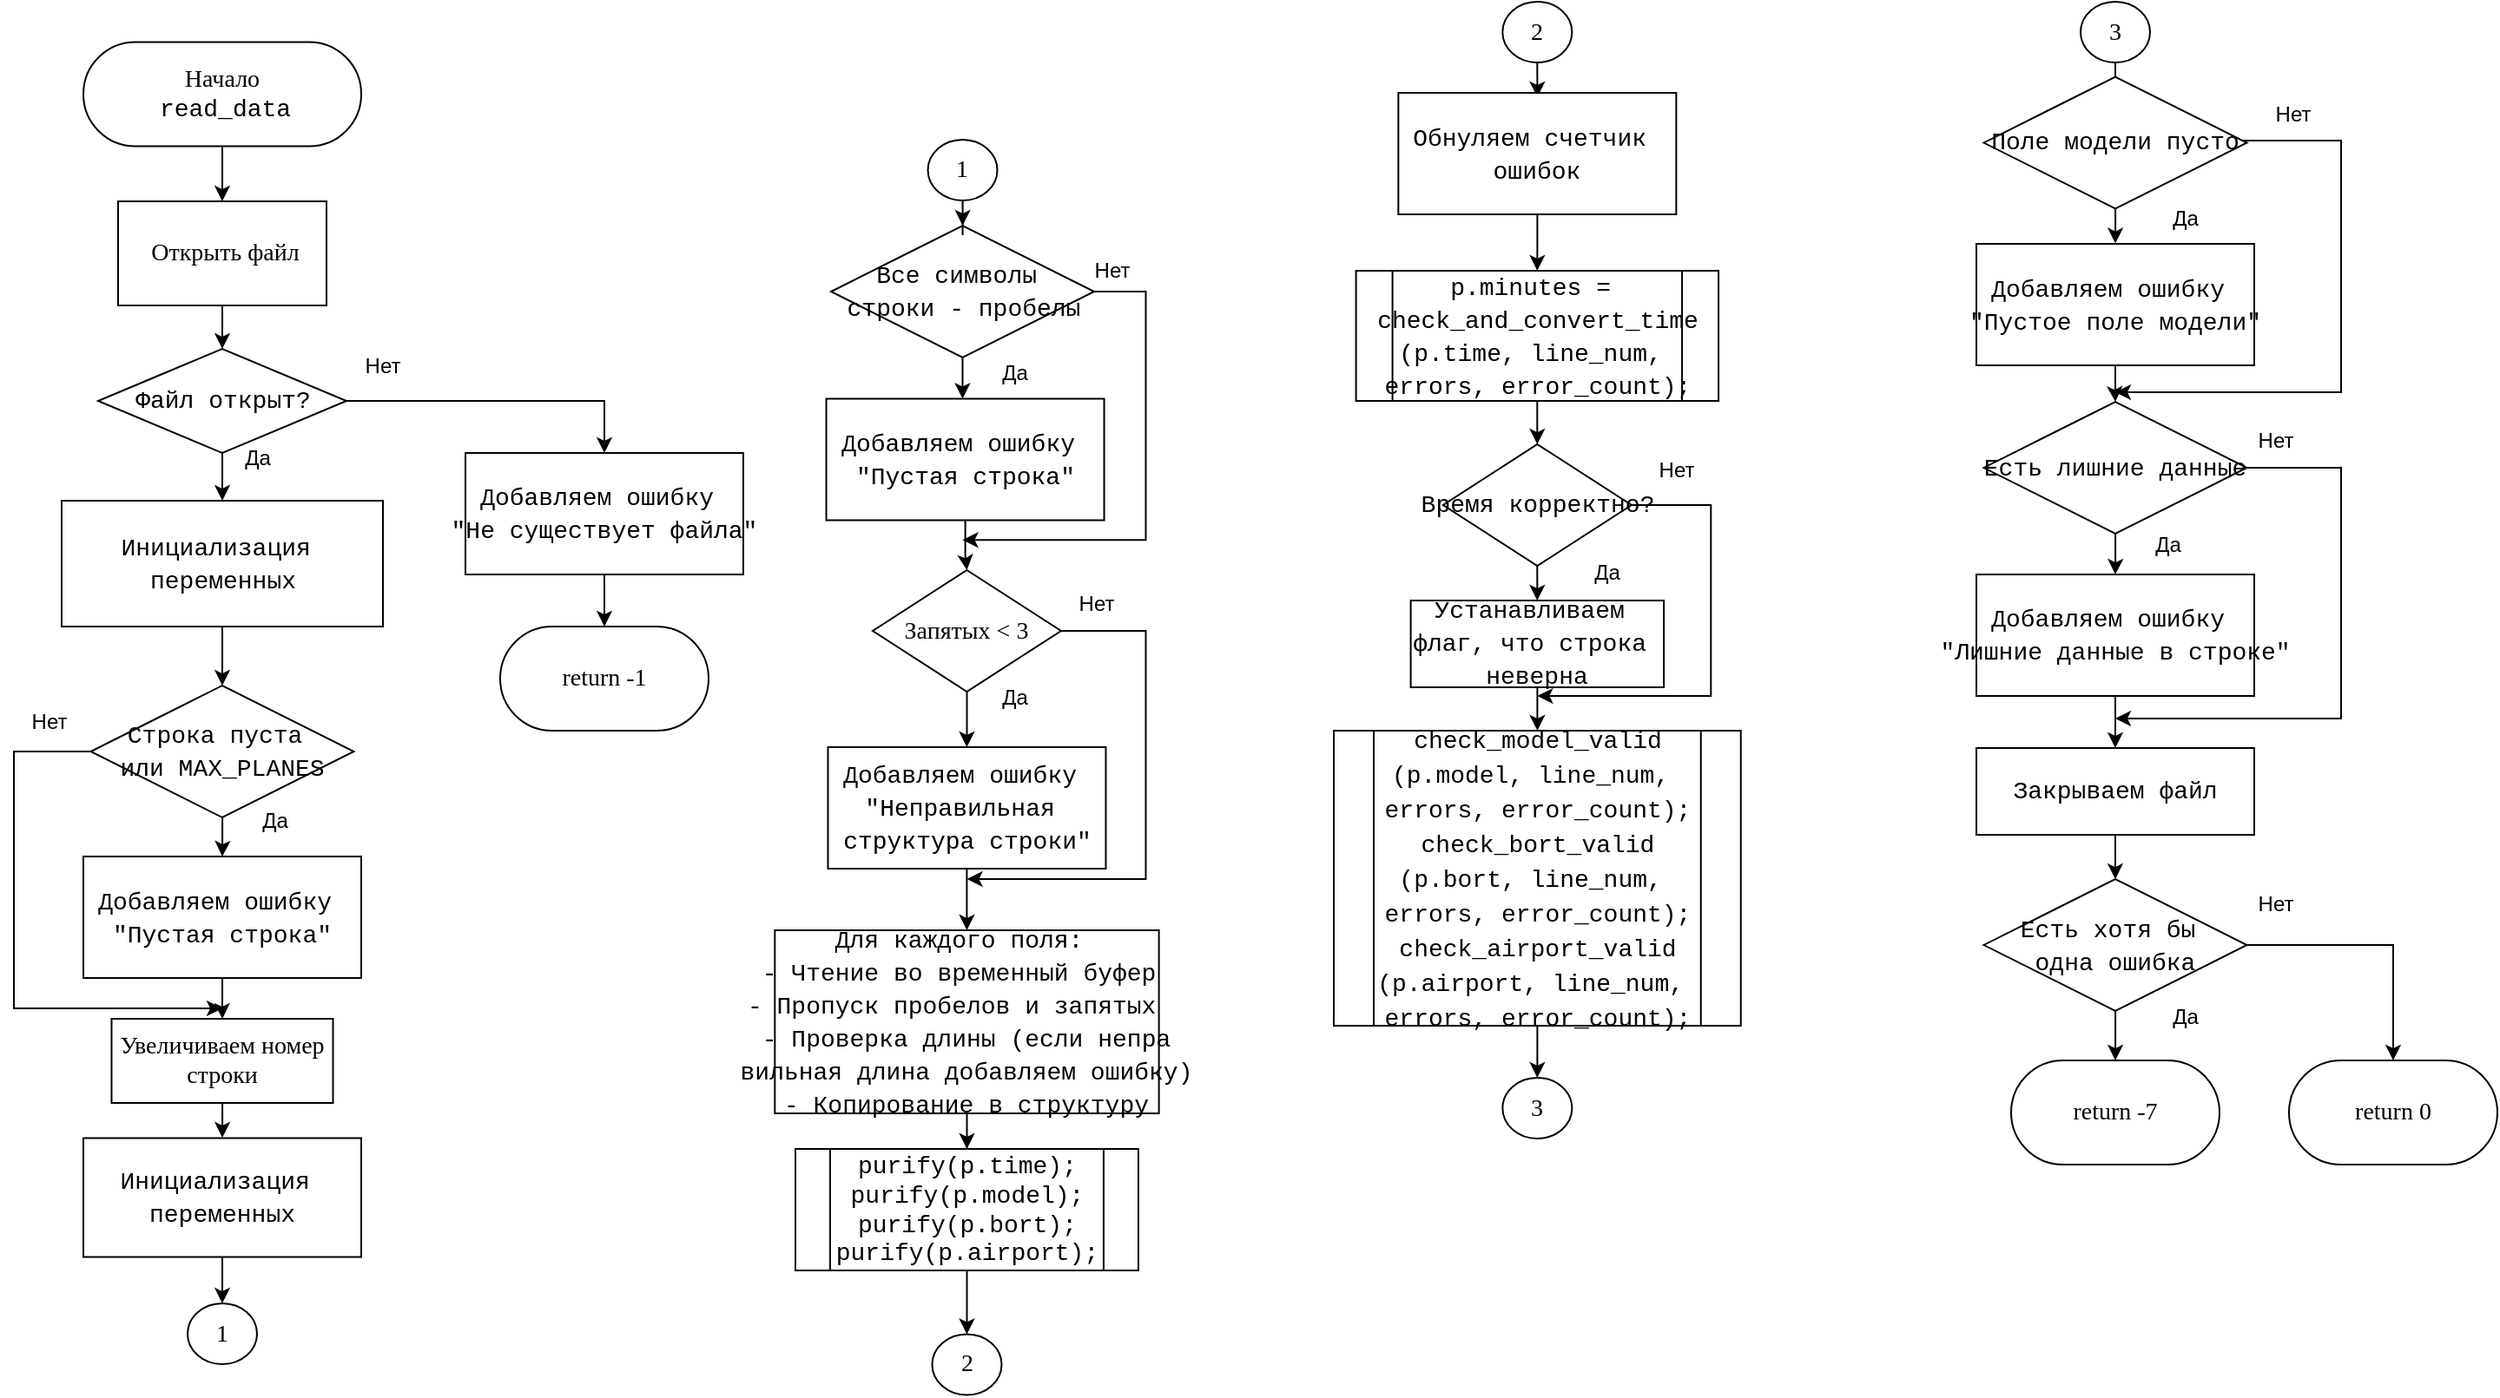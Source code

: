 <mxfile version="27.1.3">
  <diagram name="Страница — 1" id="49l8CZxV3Xv4czewr5SG">
    <mxGraphModel dx="-2175" dy="1145" grid="1" gridSize="10" guides="1" tooltips="1" connect="1" arrows="1" fold="1" page="1" pageScale="1" pageWidth="827" pageHeight="1169" math="0" shadow="0">
      <root>
        <mxCell id="0" />
        <mxCell id="1" parent="0" />
        <mxCell id="uVcpbzpFfZDAmYkq3XsX-3" value="" style="edgeStyle=orthogonalEdgeStyle;rounded=0;orthogonalLoop=1;jettySize=auto;html=1;" parent="1" source="uVcpbzpFfZDAmYkq3XsX-1" target="uVcpbzpFfZDAmYkq3XsX-2" edge="1">
          <mxGeometry relative="1" as="geometry" />
        </mxCell>
        <mxCell id="uVcpbzpFfZDAmYkq3XsX-1" value="&lt;font style=&quot;background-color: light-dark(#ffffff, var(--ge-dark-color, #121212));&quot;&gt;Начало&lt;/font&gt;&lt;div&gt;&lt;span&gt;&lt;font&gt;&amp;nbsp;&lt;span&gt;&lt;span style=&quot;font-family: Consolas, &amp;quot;Courier New&amp;quot;, monospace; white-space: pre;&quot;&gt;read_data&lt;/span&gt;&lt;br&gt;&lt;/span&gt;&lt;/font&gt;&lt;/span&gt;&lt;/div&gt;" style="rounded=1;whiteSpace=wrap;html=1;arcSize=50;fontFamily=Consolas;fontSize=14;" parent="1" vertex="1">
          <mxGeometry x="3430" y="103.25" width="160" height="60" as="geometry" />
        </mxCell>
        <mxCell id="uVcpbzpFfZDAmYkq3XsX-5" style="edgeStyle=orthogonalEdgeStyle;rounded=0;orthogonalLoop=1;jettySize=auto;html=1;" parent="1" source="uVcpbzpFfZDAmYkq3XsX-2" target="uVcpbzpFfZDAmYkq3XsX-4" edge="1">
          <mxGeometry relative="1" as="geometry" />
        </mxCell>
        <mxCell id="uVcpbzpFfZDAmYkq3XsX-2" value="&amp;nbsp;Открыть файл" style="whiteSpace=wrap;html=1;fontSize=14;fontFamily=Consolas;rounded=1;arcSize=0;" parent="1" vertex="1">
          <mxGeometry x="3450" y="195" width="120" height="60" as="geometry" />
        </mxCell>
        <mxCell id="uVcpbzpFfZDAmYkq3XsX-7" value="" style="edgeStyle=orthogonalEdgeStyle;rounded=0;orthogonalLoop=1;jettySize=auto;html=1;" parent="1" source="uVcpbzpFfZDAmYkq3XsX-4" target="uVcpbzpFfZDAmYkq3XsX-6" edge="1">
          <mxGeometry relative="1" as="geometry" />
        </mxCell>
        <mxCell id="uVcpbzpFfZDAmYkq3XsX-32" style="edgeStyle=orthogonalEdgeStyle;rounded=0;orthogonalLoop=1;jettySize=auto;html=1;entryX=0.5;entryY=0;entryDx=0;entryDy=0;" parent="1" source="uVcpbzpFfZDAmYkq3XsX-4" target="uVcpbzpFfZDAmYkq3XsX-152" edge="1">
          <mxGeometry relative="1" as="geometry">
            <mxPoint x="3640" y="310" as="targetPoint" />
          </mxGeometry>
        </mxCell>
        <mxCell id="uVcpbzpFfZDAmYkq3XsX-4" value="&lt;div style=&quot;font-family: Consolas, &amp;quot;Courier New&amp;quot;, monospace; line-height: 19px; white-space: pre;&quot;&gt;&lt;div style=&quot;line-height: 19px;&quot;&gt;&lt;div style=&quot;line-height: 19px;&quot;&gt;&lt;font style=&quot;color: rgb(0, 0, 0);&quot;&gt;Файл открыт?&lt;/font&gt;&lt;/div&gt;&lt;/div&gt;&lt;/div&gt;" style="rhombus;whiteSpace=wrap;html=1;rounded=1;strokeColor=default;align=center;verticalAlign=middle;arcSize=0;fontFamily=Consolas;fontSize=14;fontColor=default;fillColor=default;" parent="1" vertex="1">
          <mxGeometry x="3438.5" y="280" width="143" height="60" as="geometry" />
        </mxCell>
        <mxCell id="uVcpbzpFfZDAmYkq3XsX-16" style="edgeStyle=orthogonalEdgeStyle;rounded=0;orthogonalLoop=1;jettySize=auto;html=1;entryX=0.5;entryY=0;entryDx=0;entryDy=0;" parent="1" source="uVcpbzpFfZDAmYkq3XsX-6" target="uVcpbzpFfZDAmYkq3XsX-10" edge="1">
          <mxGeometry relative="1" as="geometry" />
        </mxCell>
        <mxCell id="uVcpbzpFfZDAmYkq3XsX-6" value="&lt;div style=&quot;font-family: Consolas, &amp;quot;Courier New&amp;quot;, monospace; line-height: 19px; white-space: pre;&quot;&gt;&lt;div style=&quot;&quot;&gt;Инициализация &lt;/div&gt;&lt;div style=&quot;&quot;&gt;переменных&lt;/div&gt;&lt;/div&gt;" style="whiteSpace=wrap;html=1;fontSize=14;fontFamily=Consolas;rounded=1;arcSize=0;" parent="1" vertex="1">
          <mxGeometry x="3417.5" y="367.5" width="185" height="72.5" as="geometry" />
        </mxCell>
        <mxCell id="uVcpbzpFfZDAmYkq3XsX-8" value="Да" style="text;html=1;align=center;verticalAlign=middle;resizable=0;points=[];autosize=1;strokeColor=none;fillColor=none;" parent="1" vertex="1">
          <mxGeometry x="3510" y="328" width="40" height="30" as="geometry" />
        </mxCell>
        <mxCell id="uVcpbzpFfZDAmYkq3XsX-9" value="Нет" style="text;html=1;align=center;verticalAlign=middle;resizable=0;points=[];autosize=1;strokeColor=none;fillColor=none;" parent="1" vertex="1">
          <mxGeometry x="3581.5" y="275" width="40" height="30" as="geometry" />
        </mxCell>
        <mxCell id="uVcpbzpFfZDAmYkq3XsX-169" style="edgeStyle=orthogonalEdgeStyle;rounded=0;orthogonalLoop=1;jettySize=auto;html=1;" parent="1" source="uVcpbzpFfZDAmYkq3XsX-10" target="uVcpbzpFfZDAmYkq3XsX-171" edge="1">
          <mxGeometry relative="1" as="geometry">
            <mxPoint x="3360" y="570" as="targetPoint" />
          </mxGeometry>
        </mxCell>
        <mxCell id="uVcpbzpFfZDAmYkq3XsX-176" style="edgeStyle=orthogonalEdgeStyle;rounded=0;orthogonalLoop=1;jettySize=auto;html=1;" parent="1" source="uVcpbzpFfZDAmYkq3XsX-10" edge="1">
          <mxGeometry relative="1" as="geometry">
            <mxPoint x="3510" y="660" as="targetPoint" />
            <Array as="points">
              <mxPoint x="3390" y="512" />
              <mxPoint x="3390" y="660" />
              <mxPoint x="3510" y="660" />
            </Array>
          </mxGeometry>
        </mxCell>
        <mxCell id="uVcpbzpFfZDAmYkq3XsX-10" value="&lt;div style=&quot;font-family: Consolas, &amp;quot;Courier New&amp;quot;, monospace; line-height: 19px; white-space: pre;&quot;&gt;&lt;div style=&quot;line-height: 19px;&quot;&gt;&lt;div style=&quot;line-height: 19px;&quot;&gt;Строка пуста &lt;/div&gt;&lt;div style=&quot;line-height: 19px;&quot;&gt;или MAX_PLANES&lt;/div&gt;&lt;/div&gt;&lt;/div&gt;" style="rhombus;whiteSpace=wrap;html=1;rounded=1;strokeColor=default;align=center;verticalAlign=middle;arcSize=0;fontFamily=Consolas;fontSize=14;fontColor=default;fillColor=default;" parent="1" vertex="1">
          <mxGeometry x="3434.25" y="474" width="151.5" height="76" as="geometry" />
        </mxCell>
        <mxCell id="uVcpbzpFfZDAmYkq3XsX-19" style="edgeStyle=orthogonalEdgeStyle;rounded=0;orthogonalLoop=1;jettySize=auto;html=1;" parent="1" source="uVcpbzpFfZDAmYkq3XsX-22" target="uVcpbzpFfZDAmYkq3XsX-11" edge="1">
          <mxGeometry relative="1" as="geometry" />
        </mxCell>
        <mxCell id="uVcpbzpFfZDAmYkq3XsX-37" style="edgeStyle=orthogonalEdgeStyle;rounded=0;orthogonalLoop=1;jettySize=auto;html=1;" parent="1" target="uVcpbzpFfZDAmYkq3XsX-18" edge="1">
          <mxGeometry relative="1" as="geometry">
            <mxPoint x="3936.27" y="208.75" as="sourcePoint" />
          </mxGeometry>
        </mxCell>
        <mxCell id="uVcpbzpFfZDAmYkq3XsX-143" value="" style="edgeStyle=orthogonalEdgeStyle;rounded=0;orthogonalLoop=1;jettySize=auto;html=1;" parent="1" source="uVcpbzpFfZDAmYkq3XsX-11" target="uVcpbzpFfZDAmYkq3XsX-142" edge="1">
          <mxGeometry relative="1" as="geometry" />
        </mxCell>
        <mxCell id="uVcpbzpFfZDAmYkq3XsX-11" value="&lt;div style=&quot;font-family: Consolas, &amp;quot;Courier New&amp;quot;, monospace; line-height: 19px; white-space: pre;&quot;&gt;&lt;div style=&quot;&quot;&gt;Инициализация &lt;/div&gt;&lt;div style=&quot;&quot;&gt;переменных&lt;/div&gt;&lt;/div&gt;" style="whiteSpace=wrap;html=1;fontSize=14;fontFamily=Consolas;rounded=1;arcSize=0;" parent="1" vertex="1">
          <mxGeometry x="3430" y="734.75" width="160" height="68.5" as="geometry" />
        </mxCell>
        <mxCell id="uVcpbzpFfZDAmYkq3XsX-30" style="edgeStyle=orthogonalEdgeStyle;rounded=0;orthogonalLoop=1;jettySize=auto;html=1;" parent="1" source="uVcpbzpFfZDAmYkq3XsX-181" edge="1">
          <mxGeometry relative="1" as="geometry">
            <mxPoint x="4600" y="305" as="targetPoint" />
            <mxPoint x="4675.25" y="159.25" as="sourcePoint" />
            <Array as="points">
              <mxPoint x="4730" y="160" />
              <mxPoint x="4730" y="305" />
            </Array>
          </mxGeometry>
        </mxCell>
        <mxCell id="uVcpbzpFfZDAmYkq3XsX-35" style="edgeStyle=orthogonalEdgeStyle;rounded=0;orthogonalLoop=1;jettySize=auto;html=1;" parent="1" source="uVcpbzpFfZDAmYkq3XsX-18" edge="1">
          <mxGeometry relative="1" as="geometry">
            <mxPoint x="3936.27" y="308.75" as="targetPoint" />
          </mxGeometry>
        </mxCell>
        <mxCell id="QS-16CUmfVsmQrZvx4Mh-2" style="edgeStyle=orthogonalEdgeStyle;rounded=0;orthogonalLoop=1;jettySize=auto;html=1;" parent="1" source="uVcpbzpFfZDAmYkq3XsX-18" edge="1">
          <mxGeometry relative="1" as="geometry">
            <mxPoint x="3936.27" y="390.071" as="targetPoint" />
            <Array as="points">
              <mxPoint x="4041.77" y="247.5" />
              <mxPoint x="4041.77" y="390.5" />
            </Array>
          </mxGeometry>
        </mxCell>
        <mxCell id="uVcpbzpFfZDAmYkq3XsX-18" value="&lt;div style=&quot;font-family: Consolas, &amp;quot;Courier New&amp;quot;, monospace; line-height: 19px; white-space: pre;&quot;&gt;&lt;div style=&quot;line-height: 19px;&quot;&gt;&lt;div style=&quot;line-height: 19px;&quot;&gt;&lt;div style=&quot;line-height: 19px;&quot;&gt;&lt;span style=&quot;background-color: transparent; color: light-dark(rgb(0, 0, 0), rgb(237, 237, 237));&quot;&gt;Все символы &lt;/span&gt;&lt;/div&gt;&lt;div style=&quot;line-height: 19px;&quot;&gt;&lt;span style=&quot;background-color: transparent; color: light-dark(rgb(0, 0, 0), rgb(237, 237, 237));&quot;&gt;строки - пробелы&lt;/span&gt;&lt;/div&gt;&lt;/div&gt;&lt;/div&gt;&lt;/div&gt;" style="rhombus;whiteSpace=wrap;html=1;rounded=1;strokeColor=default;align=center;verticalAlign=middle;arcSize=0;fontFamily=Consolas;fontSize=14;fontColor=default;fillColor=default;" parent="1" vertex="1">
          <mxGeometry x="3860.52" y="209" width="151.5" height="76" as="geometry" />
        </mxCell>
        <mxCell id="uVcpbzpFfZDAmYkq3XsX-22" value="Увеличиваем номер строки" style="whiteSpace=wrap;html=1;fontSize=14;fontFamily=Consolas;rounded=1;arcSize=0;" parent="1" vertex="1">
          <mxGeometry x="3446.25" y="666" width="127.5" height="48.5" as="geometry" />
        </mxCell>
        <mxCell id="uVcpbzpFfZDAmYkq3XsX-24" value="Нет" style="text;html=1;align=center;verticalAlign=middle;resizable=0;points=[];autosize=1;strokeColor=none;fillColor=none;" parent="1" vertex="1">
          <mxGeometry x="3390" y="480" width="40" height="30" as="geometry" />
        </mxCell>
        <mxCell id="uVcpbzpFfZDAmYkq3XsX-25" value="Да" style="text;html=1;align=center;verticalAlign=middle;resizable=0;points=[];autosize=1;strokeColor=none;fillColor=none;" parent="1" vertex="1">
          <mxGeometry x="3520" y="536.5" width="40" height="30" as="geometry" />
        </mxCell>
        <mxCell id="uVcpbzpFfZDAmYkq3XsX-26" value="Нет" style="text;html=1;align=center;verticalAlign=middle;resizable=0;points=[];autosize=1;strokeColor=none;fillColor=none;" parent="1" vertex="1">
          <mxGeometry x="4001.77" y="219.5" width="40" height="30" as="geometry" />
        </mxCell>
        <mxCell id="uVcpbzpFfZDAmYkq3XsX-27" value="Да" style="text;html=1;align=center;verticalAlign=middle;resizable=0;points=[];autosize=1;strokeColor=none;fillColor=none;" parent="1" vertex="1">
          <mxGeometry x="3946.27" y="278.75" width="40" height="30" as="geometry" />
        </mxCell>
        <mxCell id="uVcpbzpFfZDAmYkq3XsX-157" style="edgeStyle=orthogonalEdgeStyle;rounded=0;orthogonalLoop=1;jettySize=auto;html=1;" parent="1" source="uVcpbzpFfZDAmYkq3XsX-39" target="uVcpbzpFfZDAmYkq3XsX-48" edge="1">
          <mxGeometry relative="1" as="geometry" />
        </mxCell>
        <mxCell id="uVcpbzpFfZDAmYkq3XsX-39" value="&lt;div style=&quot;font-family: Consolas, &amp;quot;Courier New&amp;quot;, monospace; line-height: 19px; white-space: pre;&quot;&gt;&lt;div style=&quot;&quot;&gt;Добавляем ошибку &lt;/div&gt;&lt;div style=&quot;&quot;&gt;&quot;Пустая строка&quot;&lt;/div&gt;&lt;/div&gt;" style="whiteSpace=wrap;html=1;fontSize=14;fontFamily=Consolas;rounded=1;arcSize=0;" parent="1" vertex="1">
          <mxGeometry x="3857.77" y="308.75" width="160" height="70" as="geometry" />
        </mxCell>
        <mxCell id="QS-16CUmfVsmQrZvx4Mh-39" style="edgeStyle=orthogonalEdgeStyle;rounded=0;orthogonalLoop=1;jettySize=auto;html=1;" parent="1" source="uVcpbzpFfZDAmYkq3XsX-48" target="QS-16CUmfVsmQrZvx4Mh-37" edge="1">
          <mxGeometry relative="1" as="geometry" />
        </mxCell>
        <mxCell id="uVcpbzpFfZDAmYkq3XsX-48" value="&lt;span style=&quot;font-family: Consolas; font-size: 14px;&quot;&gt;Запятых &amp;lt; 3&lt;/span&gt;" style="rhombus;whiteSpace=wrap;html=1;" parent="1" vertex="1">
          <mxGeometry x="3884.48" y="407.5" width="108.5" height="70" as="geometry" />
        </mxCell>
        <mxCell id="uVcpbzpFfZDAmYkq3XsX-142" value="1" style="ellipse;whiteSpace=wrap;html=1;fontSize=14;fontFamily=Consolas;rounded=1;arcSize=0;" parent="1" vertex="1">
          <mxGeometry x="3490" y="830" width="40" height="35" as="geometry" />
        </mxCell>
        <mxCell id="uVcpbzpFfZDAmYkq3XsX-146" style="edgeStyle=orthogonalEdgeStyle;rounded=0;orthogonalLoop=1;jettySize=auto;html=1;entryX=0.5;entryY=0;entryDx=0;entryDy=0;" parent="1" source="uVcpbzpFfZDAmYkq3XsX-144" target="uVcpbzpFfZDAmYkq3XsX-18" edge="1">
          <mxGeometry relative="1" as="geometry" />
        </mxCell>
        <mxCell id="uVcpbzpFfZDAmYkq3XsX-144" value="1" style="ellipse;whiteSpace=wrap;html=1;fontSize=14;fontFamily=Consolas;rounded=1;arcSize=0;" parent="1" vertex="1">
          <mxGeometry x="3916.27" y="159.5" width="40" height="35" as="geometry" />
        </mxCell>
        <mxCell id="uVcpbzpFfZDAmYkq3XsX-190" style="edgeStyle=orthogonalEdgeStyle;rounded=0;orthogonalLoop=1;jettySize=auto;html=1;" parent="1" source="uVcpbzpFfZDAmYkq3XsX-150" target="uVcpbzpFfZDAmYkq3XsX-181" edge="1">
          <mxGeometry relative="1" as="geometry" />
        </mxCell>
        <mxCell id="uVcpbzpFfZDAmYkq3XsX-150" value="3" style="ellipse;whiteSpace=wrap;html=1;fontSize=14;fontFamily=Consolas;rounded=1;arcSize=0;" parent="1" vertex="1">
          <mxGeometry x="4580" y="80" width="40" height="35" as="geometry" />
        </mxCell>
        <mxCell id="uVcpbzpFfZDAmYkq3XsX-156" style="edgeStyle=orthogonalEdgeStyle;rounded=0;orthogonalLoop=1;jettySize=auto;html=1;" parent="1" source="uVcpbzpFfZDAmYkq3XsX-152" target="uVcpbzpFfZDAmYkq3XsX-166" edge="1">
          <mxGeometry relative="1" as="geometry">
            <mxPoint x="3730" y="440" as="targetPoint" />
          </mxGeometry>
        </mxCell>
        <mxCell id="uVcpbzpFfZDAmYkq3XsX-152" value="&lt;div style=&quot;font-family: Consolas, &amp;quot;Courier New&amp;quot;, monospace; line-height: 19px; white-space: pre;&quot;&gt;&lt;div style=&quot;&quot;&gt;Добавляем ошибку &lt;/div&gt;&lt;div style=&quot;&quot;&gt;&quot;Не существует файла&quot;&lt;/div&gt;&lt;/div&gt;" style="whiteSpace=wrap;html=1;fontSize=14;fontFamily=Consolas;rounded=1;arcSize=0;" parent="1" vertex="1">
          <mxGeometry x="3650" y="340" width="160" height="70" as="geometry" />
        </mxCell>
        <mxCell id="uVcpbzpFfZDAmYkq3XsX-159" value="Нет" style="text;html=1;align=center;verticalAlign=middle;resizable=0;points=[];autosize=1;strokeColor=none;fillColor=none;" parent="1" vertex="1">
          <mxGeometry x="3992.98" y="412" width="40" height="30" as="geometry" />
        </mxCell>
        <mxCell id="uVcpbzpFfZDAmYkq3XsX-160" value="Да" style="text;html=1;align=center;verticalAlign=middle;resizable=0;points=[];autosize=1;strokeColor=none;fillColor=none;" parent="1" vertex="1">
          <mxGeometry x="3946.27" y="466" width="40" height="30" as="geometry" />
        </mxCell>
        <mxCell id="uVcpbzpFfZDAmYkq3XsX-166" value="return -1" style="whiteSpace=wrap;html=1;fontSize=14;fontFamily=Consolas;rounded=1;arcSize=50;" parent="1" vertex="1">
          <mxGeometry x="3670" y="440" width="120" height="60" as="geometry" />
        </mxCell>
        <mxCell id="uVcpbzpFfZDAmYkq3XsX-175" style="edgeStyle=orthogonalEdgeStyle;rounded=0;orthogonalLoop=1;jettySize=auto;html=1;" parent="1" source="uVcpbzpFfZDAmYkq3XsX-171" target="uVcpbzpFfZDAmYkq3XsX-22" edge="1">
          <mxGeometry relative="1" as="geometry" />
        </mxCell>
        <mxCell id="uVcpbzpFfZDAmYkq3XsX-171" value="&lt;div style=&quot;font-family: Consolas, &amp;quot;Courier New&amp;quot;, monospace; line-height: 19px; white-space: pre;&quot;&gt;&lt;div style=&quot;&quot;&gt;Добавляем ошибку &lt;/div&gt;&lt;div style=&quot;&quot;&gt;&quot;&lt;span&gt;&lt;font style=&quot;color: rgb(0, 0, 0);&quot;&gt;Пустая строка&lt;/font&gt;&lt;/span&gt;&lt;span style=&quot;background-color: transparent; color: light-dark(rgb(0, 0, 0), rgb(255, 255, 255));&quot;&gt;&quot;&lt;/span&gt;&lt;br&gt;&lt;/div&gt;&lt;/div&gt;" style="whiteSpace=wrap;html=1;fontSize=14;fontFamily=Consolas;rounded=1;arcSize=0;" parent="1" vertex="1">
          <mxGeometry x="3430" y="572.5" width="160" height="70" as="geometry" />
        </mxCell>
        <mxCell id="uVcpbzpFfZDAmYkq3XsX-185" style="edgeStyle=orthogonalEdgeStyle;rounded=0;orthogonalLoop=1;jettySize=auto;html=1;" parent="1" source="uVcpbzpFfZDAmYkq3XsX-181" target="uVcpbzpFfZDAmYkq3XsX-184" edge="1">
          <mxGeometry relative="1" as="geometry" />
        </mxCell>
        <mxCell id="uVcpbzpFfZDAmYkq3XsX-181" value="&lt;div style=&quot;font-family: Consolas, &amp;quot;Courier New&amp;quot;, monospace; line-height: 19px; white-space: pre;&quot;&gt;&lt;div style=&quot;line-height: 19px;&quot;&gt;&lt;div style=&quot;line-height: 19px;&quot;&gt;&lt;div style=&quot;line-height: 19px;&quot;&gt;Поле модели пусто&lt;/div&gt;&lt;/div&gt;&lt;/div&gt;&lt;/div&gt;" style="rhombus;whiteSpace=wrap;html=1;rounded=1;strokeColor=default;align=center;verticalAlign=middle;arcSize=0;fontFamily=Consolas;fontSize=14;fontColor=default;fillColor=default;" parent="1" vertex="1">
          <mxGeometry x="4524.25" y="123.25" width="151.5" height="76" as="geometry" />
        </mxCell>
        <mxCell id="uVcpbzpFfZDAmYkq3XsX-182" value="Да" style="text;html=1;align=center;verticalAlign=middle;resizable=0;points=[];autosize=1;strokeColor=none;fillColor=none;" parent="1" vertex="1">
          <mxGeometry x="4620" y="189.5" width="40" height="30" as="geometry" />
        </mxCell>
        <mxCell id="uVcpbzpFfZDAmYkq3XsX-183" value="Нет" style="text;html=1;align=center;verticalAlign=middle;resizable=0;points=[];autosize=1;strokeColor=none;fillColor=none;" parent="1" vertex="1">
          <mxGeometry x="4681.5" y="129.5" width="40" height="30" as="geometry" />
        </mxCell>
        <mxCell id="uVcpbzpFfZDAmYkq3XsX-188" style="edgeStyle=orthogonalEdgeStyle;rounded=0;orthogonalLoop=1;jettySize=auto;html=1;" parent="1" source="uVcpbzpFfZDAmYkq3XsX-184" target="uVcpbzpFfZDAmYkq3XsX-186" edge="1">
          <mxGeometry relative="1" as="geometry" />
        </mxCell>
        <mxCell id="uVcpbzpFfZDAmYkq3XsX-184" value="&lt;div style=&quot;font-family: Consolas, &amp;quot;Courier New&amp;quot;, monospace; line-height: 19px; white-space: pre;&quot;&gt;&lt;div style=&quot;&quot;&gt;Добавляем ошибку &lt;/div&gt;&lt;div style=&quot;&quot;&gt;&quot;Пустое поле модели&quot;&lt;/div&gt;&lt;/div&gt;" style="whiteSpace=wrap;html=1;fontSize=14;fontFamily=Consolas;rounded=1;arcSize=0;" parent="1" vertex="1">
          <mxGeometry x="4520" y="219.5" width="160" height="70" as="geometry" />
        </mxCell>
        <mxCell id="uVcpbzpFfZDAmYkq3XsX-189" style="edgeStyle=orthogonalEdgeStyle;rounded=0;orthogonalLoop=1;jettySize=auto;html=1;" parent="1" source="uVcpbzpFfZDAmYkq3XsX-186" target="uVcpbzpFfZDAmYkq3XsX-187" edge="1">
          <mxGeometry relative="1" as="geometry" />
        </mxCell>
        <mxCell id="uVcpbzpFfZDAmYkq3XsX-186" value="&lt;div style=&quot;font-family: Consolas, &amp;quot;Courier New&amp;quot;, monospace; line-height: 19px; white-space: pre;&quot;&gt;&lt;div style=&quot;line-height: 19px;&quot;&gt;&lt;div style=&quot;line-height: 19px;&quot;&gt;&lt;div style=&quot;line-height: 19px;&quot;&gt;Есть лишние данные&lt;/div&gt;&lt;/div&gt;&lt;/div&gt;&lt;/div&gt;" style="rhombus;whiteSpace=wrap;html=1;rounded=1;strokeColor=default;align=center;verticalAlign=middle;arcSize=0;fontFamily=Consolas;fontSize=14;fontColor=default;fillColor=default;" parent="1" vertex="1">
          <mxGeometry x="4524.25" y="310.5" width="151.5" height="76" as="geometry" />
        </mxCell>
        <mxCell id="uVcpbzpFfZDAmYkq3XsX-192" style="edgeStyle=orthogonalEdgeStyle;rounded=0;orthogonalLoop=1;jettySize=auto;html=1;" parent="1" source="uVcpbzpFfZDAmYkq3XsX-199" target="uVcpbzpFfZDAmYkq3XsX-191" edge="1">
          <mxGeometry relative="1" as="geometry" />
        </mxCell>
        <mxCell id="uVcpbzpFfZDAmYkq3XsX-187" value="&lt;div style=&quot;font-family: Consolas, &amp;quot;Courier New&amp;quot;, monospace; line-height: 19px; white-space: pre;&quot;&gt;&lt;div style=&quot;&quot;&gt;Добавляем ошибку &lt;/div&gt;&lt;div style=&quot;&quot;&gt;&quot;Лишние данные в строке&quot;&lt;/div&gt;&lt;/div&gt;" style="whiteSpace=wrap;html=1;fontSize=14;fontFamily=Consolas;rounded=1;arcSize=0;" parent="1" vertex="1">
          <mxGeometry x="4520" y="410" width="160" height="70" as="geometry" />
        </mxCell>
        <mxCell id="uVcpbzpFfZDAmYkq3XsX-202" value="" style="edgeStyle=orthogonalEdgeStyle;rounded=0;orthogonalLoop=1;jettySize=auto;html=1;" parent="1" source="uVcpbzpFfZDAmYkq3XsX-191" target="uVcpbzpFfZDAmYkq3XsX-201" edge="1">
          <mxGeometry relative="1" as="geometry" />
        </mxCell>
        <mxCell id="uVcpbzpFfZDAmYkq3XsX-204" value="" style="edgeStyle=orthogonalEdgeStyle;rounded=0;orthogonalLoop=1;jettySize=auto;html=1;" parent="1" source="uVcpbzpFfZDAmYkq3XsX-191" target="uVcpbzpFfZDAmYkq3XsX-203" edge="1">
          <mxGeometry relative="1" as="geometry" />
        </mxCell>
        <mxCell id="uVcpbzpFfZDAmYkq3XsX-191" value="&lt;div style=&quot;font-family: Consolas, &amp;quot;Courier New&amp;quot;, monospace; line-height: 19px; white-space: pre;&quot;&gt;&lt;div style=&quot;line-height: 19px;&quot;&gt;&lt;div style=&quot;line-height: 19px;&quot;&gt;&lt;div style=&quot;line-height: 19px;&quot;&gt;Есть хотя бы &lt;/div&gt;&lt;div style=&quot;line-height: 19px;&quot;&gt;одна ошибка&lt;/div&gt;&lt;/div&gt;&lt;/div&gt;&lt;/div&gt;" style="rhombus;whiteSpace=wrap;html=1;rounded=1;strokeColor=default;align=center;verticalAlign=middle;arcSize=0;fontFamily=Consolas;fontSize=14;fontColor=default;fillColor=default;" parent="1" vertex="1">
          <mxGeometry x="4524.25" y="585.5" width="151.5" height="76" as="geometry" />
        </mxCell>
        <mxCell id="uVcpbzpFfZDAmYkq3XsX-195" value="Да" style="text;html=1;align=center;verticalAlign=middle;resizable=0;points=[];autosize=1;strokeColor=none;fillColor=none;" parent="1" vertex="1">
          <mxGeometry x="4610" y="378" width="40" height="30" as="geometry" />
        </mxCell>
        <mxCell id="uVcpbzpFfZDAmYkq3XsX-196" value="Нет" style="text;html=1;align=center;verticalAlign=middle;resizable=0;points=[];autosize=1;strokeColor=none;fillColor=none;" parent="1" vertex="1">
          <mxGeometry x="4671.5" y="318" width="40" height="30" as="geometry" />
        </mxCell>
        <mxCell id="uVcpbzpFfZDAmYkq3XsX-197" value="Да" style="text;html=1;align=center;verticalAlign=middle;resizable=0;points=[];autosize=1;strokeColor=none;fillColor=none;" parent="1" vertex="1">
          <mxGeometry x="4620" y="650" width="40" height="30" as="geometry" />
        </mxCell>
        <mxCell id="uVcpbzpFfZDAmYkq3XsX-198" value="Нет" style="text;html=1;align=center;verticalAlign=middle;resizable=0;points=[];autosize=1;strokeColor=none;fillColor=none;" parent="1" vertex="1">
          <mxGeometry x="4671.5" y="585" width="40" height="30" as="geometry" />
        </mxCell>
        <mxCell id="uVcpbzpFfZDAmYkq3XsX-200" value="" style="edgeStyle=orthogonalEdgeStyle;rounded=0;orthogonalLoop=1;jettySize=auto;html=1;" parent="1" source="uVcpbzpFfZDAmYkq3XsX-187" target="uVcpbzpFfZDAmYkq3XsX-199" edge="1">
          <mxGeometry relative="1" as="geometry">
            <mxPoint x="4600" y="480" as="sourcePoint" />
            <mxPoint x="4600" y="560" as="targetPoint" />
          </mxGeometry>
        </mxCell>
        <mxCell id="uVcpbzpFfZDAmYkq3XsX-199" value="&lt;div style=&quot;font-family: Consolas, &amp;quot;Courier New&amp;quot;, monospace; line-height: 19px; white-space: pre;&quot;&gt;&lt;div style=&quot;&quot;&gt;Закрываем файл&lt;/div&gt;&lt;/div&gt;" style="whiteSpace=wrap;html=1;fontSize=14;fontFamily=Consolas;rounded=1;arcSize=0;" parent="1" vertex="1">
          <mxGeometry x="4520" y="510" width="160" height="50" as="geometry" />
        </mxCell>
        <mxCell id="uVcpbzpFfZDAmYkq3XsX-201" value="return -7" style="whiteSpace=wrap;html=1;fontSize=14;fontFamily=Consolas;rounded=1;arcSize=50;" parent="1" vertex="1">
          <mxGeometry x="4540" y="690" width="120" height="60" as="geometry" />
        </mxCell>
        <mxCell id="uVcpbzpFfZDAmYkq3XsX-203" value="return 0" style="whiteSpace=wrap;html=1;fontSize=14;fontFamily=Consolas;rounded=1;arcSize=50;" parent="1" vertex="1">
          <mxGeometry x="4700" y="690" width="120" height="60" as="geometry" />
        </mxCell>
        <mxCell id="uVcpbzpFfZDAmYkq3XsX-205" style="edgeStyle=orthogonalEdgeStyle;rounded=0;orthogonalLoop=1;jettySize=auto;html=1;" parent="1" source="uVcpbzpFfZDAmYkq3XsX-186" edge="1">
          <mxGeometry relative="1" as="geometry">
            <mxPoint x="4600" y="492.96" as="targetPoint" />
            <mxPoint x="4673" y="347.96" as="sourcePoint" />
            <Array as="points">
              <mxPoint x="4730" y="348" />
              <mxPoint x="4730" y="493" />
            </Array>
          </mxGeometry>
        </mxCell>
        <mxCell id="QS-16CUmfVsmQrZvx4Mh-7" style="edgeStyle=orthogonalEdgeStyle;rounded=0;orthogonalLoop=1;jettySize=auto;html=1;" parent="1" source="uVcpbzpFfZDAmYkq3XsX-48" edge="1">
          <mxGeometry relative="1" as="geometry">
            <mxPoint x="3938.77" y="585.5" as="targetPoint" />
            <mxPoint x="4002.98" y="442.5" as="sourcePoint" />
            <Array as="points">
              <mxPoint x="4041.77" y="442.5" />
              <mxPoint x="4041.77" y="585.5" />
            </Array>
          </mxGeometry>
        </mxCell>
        <mxCell id="QS-16CUmfVsmQrZvx4Mh-33" style="edgeStyle=orthogonalEdgeStyle;rounded=0;orthogonalLoop=1;jettySize=auto;html=1;" parent="1" source="QS-16CUmfVsmQrZvx4Mh-27" target="QS-16CUmfVsmQrZvx4Mh-28" edge="1">
          <mxGeometry relative="1" as="geometry" />
        </mxCell>
        <mxCell id="QS-16CUmfVsmQrZvx4Mh-27" value="&lt;div style=&quot;font-family: Consolas, &amp;quot;Courier New&amp;quot;, monospace; line-height: 19px; white-space: pre;&quot;&gt;&lt;div style=&quot;&quot;&gt;&lt;div style=&quot;line-height: 19px;&quot;&gt;&lt;span&gt;&lt;font style=&quot;color: rgb(0, 0, 0);&quot;&gt;Для каждого поля: &lt;/font&gt;&lt;/span&gt;&lt;/div&gt;&lt;div style=&quot;line-height: 19px;&quot;&gt;&lt;span&gt;&lt;font style=&quot;color: rgb(0, 0, 0);&quot;&gt;- Чтение во временный буфер &lt;/font&gt;&lt;/span&gt;&lt;/div&gt;&lt;div style=&quot;line-height: 19px;&quot;&gt;&lt;div style=&quot;line-height: 19px;&quot;&gt;&lt;font style=&quot;color: rgb(0, 0, 0);&quot;&gt;- Пропуск пробелов и запятых &lt;/font&gt;&lt;span style=&quot;color: light-dark(rgb(0, 0, 0), rgb(237, 237, 237)); background-color: transparent;&quot;&gt; &lt;/span&gt;&lt;/div&gt;&lt;div style=&quot;line-height: 19px;&quot;&gt;&lt;span style=&quot;background-color: transparent; color: light-dark(rgb(0, 0, 0), rgb(255, 255, 255));&quot;&gt;&lt;font style=&quot;color: rgb(0, 0, 0);&quot;&gt;- Проверка длины &lt;/font&gt;&lt;/span&gt;&lt;span style=&quot;background-color: transparent; color: light-dark(rgb(0, 0, 0), rgb(237, 237, 237));&quot;&gt;(если &lt;/span&gt;&lt;span style=&quot;background-color: transparent; color: light-dark(rgb(0, 0, 0), rgb(237, 237, 237));&quot;&gt;непра&lt;/span&gt;&lt;/div&gt;&lt;div style=&quot;line-height: 19px;&quot;&gt;&lt;span style=&quot;background-color: transparent; color: light-dark(rgb(0, 0, 0), rgb(237, 237, 237));&quot;&gt;вильная &lt;/span&gt;&lt;span style=&quot;background-color: transparent; color: light-dark(rgb(0, 0, 0), rgb(237, 237, 237));&quot;&gt;длина &lt;/span&gt;&lt;span style=&quot;background-color: transparent; color: light-dark(rgb(0, 0, 0), rgb(237, 237, 237));&quot;&gt;добавляем &lt;/span&gt;&lt;span style=&quot;background-color: transparent; color: light-dark(rgb(0, 0, 0), rgb(237, 237, 237));&quot;&gt;ошибку)&lt;/span&gt;&lt;/div&gt;&lt;/div&gt;&lt;div style=&quot;line-height: 19px;&quot;&gt;&lt;span style=&quot;color: light-dark(rgb(0, 0, 0), rgb(237, 237, 237)); background-color: transparent;&quot;&gt;- Копирование в структуру&lt;/span&gt;&lt;/div&gt;&lt;/div&gt;&lt;/div&gt;" style="whiteSpace=wrap;html=1;fontSize=14;fontFamily=Consolas;rounded=1;arcSize=0;" parent="1" vertex="1">
          <mxGeometry x="3828.17" y="615" width="221.14" height="105.5" as="geometry" />
        </mxCell>
        <mxCell id="QS-16CUmfVsmQrZvx4Mh-41" style="edgeStyle=orthogonalEdgeStyle;rounded=0;orthogonalLoop=1;jettySize=auto;html=1;" parent="1" source="QS-16CUmfVsmQrZvx4Mh-28" target="QS-16CUmfVsmQrZvx4Mh-40" edge="1">
          <mxGeometry relative="1" as="geometry" />
        </mxCell>
        <mxCell id="QS-16CUmfVsmQrZvx4Mh-28" value="&lt;div style=&quot;font-family: Consolas, &amp;quot;Courier New&amp;quot;, monospace; white-space: pre;&quot;&gt;&lt;div&gt;&lt;font style=&quot;color: rgb(0, 0, 0);&quot;&gt;purify(p.time);&lt;/font&gt;&lt;/div&gt;&lt;div&gt;&lt;font style=&quot;color: rgb(0, 0, 0);&quot;&gt;purify(p.model);&lt;/font&gt;&lt;/div&gt;&lt;div&gt;&lt;font style=&quot;color: rgb(0, 0, 0);&quot;&gt;purify(p.bort);&lt;/font&gt;&lt;/div&gt;&lt;div&gt;&lt;font style=&quot;color: rgb(0, 0, 0);&quot;&gt;purify(p.airport);&lt;/font&gt;&lt;/div&gt;&lt;/div&gt;" style="shape=process;whiteSpace=wrap;html=1;backgroundOutline=1;fontSize=14;fontFamily=Consolas;rounded=1;arcSize=0;" parent="1" vertex="1">
          <mxGeometry x="3840" y="741" width="197.48" height="70" as="geometry" />
        </mxCell>
        <mxCell id="QS-16CUmfVsmQrZvx4Mh-38" style="edgeStyle=orthogonalEdgeStyle;rounded=0;orthogonalLoop=1;jettySize=auto;html=1;" parent="1" source="QS-16CUmfVsmQrZvx4Mh-37" target="QS-16CUmfVsmQrZvx4Mh-27" edge="1">
          <mxGeometry relative="1" as="geometry" />
        </mxCell>
        <mxCell id="QS-16CUmfVsmQrZvx4Mh-37" value="&lt;div style=&quot;font-family: Consolas, &amp;quot;Courier New&amp;quot;, monospace; line-height: 19px; white-space: pre;&quot;&gt;&lt;div style=&quot;&quot;&gt;Добавляем ошибку &lt;/div&gt;&lt;div style=&quot;&quot;&gt;&quot;Неправильная &lt;/div&gt;&lt;div style=&quot;&quot;&gt;структура строки&lt;span style=&quot;background-color: transparent; color: light-dark(rgb(0, 0, 0), rgb(255, 255, 255));&quot;&gt;&quot;&lt;/span&gt;&lt;/div&gt;&lt;/div&gt;" style="whiteSpace=wrap;html=1;fontSize=14;fontFamily=Consolas;rounded=1;arcSize=0;" parent="1" vertex="1">
          <mxGeometry x="3858.74" y="509.5" width="160" height="70" as="geometry" />
        </mxCell>
        <mxCell id="QS-16CUmfVsmQrZvx4Mh-40" value="2" style="ellipse;whiteSpace=wrap;html=1;fontSize=14;fontFamily=Consolas;rounded=1;arcSize=0;" parent="1" vertex="1">
          <mxGeometry x="3918.74" y="847.75" width="40" height="35" as="geometry" />
        </mxCell>
        <mxCell id="QS-16CUmfVsmQrZvx4Mh-44" style="edgeStyle=orthogonalEdgeStyle;rounded=0;orthogonalLoop=1;jettySize=auto;html=1;" parent="1" source="QS-16CUmfVsmQrZvx4Mh-43" edge="1">
          <mxGeometry relative="1" as="geometry">
            <mxPoint x="4267.15" y="135.5" as="targetPoint" />
          </mxGeometry>
        </mxCell>
        <mxCell id="QS-16CUmfVsmQrZvx4Mh-43" value="2" style="ellipse;whiteSpace=wrap;html=1;fontSize=14;fontFamily=Consolas;rounded=1;arcSize=0;" parent="1" vertex="1">
          <mxGeometry x="4247.16" y="80" width="40" height="35" as="geometry" />
        </mxCell>
        <mxCell id="QS-16CUmfVsmQrZvx4Mh-49" style="edgeStyle=orthogonalEdgeStyle;rounded=0;orthogonalLoop=1;jettySize=auto;html=1;" parent="1" source="QS-16CUmfVsmQrZvx4Mh-46" target="QS-16CUmfVsmQrZvx4Mh-48" edge="1">
          <mxGeometry relative="1" as="geometry" />
        </mxCell>
        <mxCell id="QS-16CUmfVsmQrZvx4Mh-46" value="&lt;div style=&quot;font-family: Consolas, &amp;quot;Courier New&amp;quot;, monospace; line-height: 19px; white-space: pre;&quot;&gt;&lt;div style=&quot;&quot;&gt;&lt;div style=&quot;line-height: 19px;&quot;&gt;Обнуляем счетчик &lt;/div&gt;&lt;div style=&quot;line-height: 19px;&quot;&gt;ошибок&lt;/div&gt;&lt;/div&gt;&lt;/div&gt;" style="whiteSpace=wrap;html=1;fontSize=14;fontFamily=Consolas;rounded=1;arcSize=0;" parent="1" vertex="1">
          <mxGeometry x="4187.17" y="132.5" width="160" height="70" as="geometry" />
        </mxCell>
        <mxCell id="QS-16CUmfVsmQrZvx4Mh-55" style="edgeStyle=orthogonalEdgeStyle;rounded=0;orthogonalLoop=1;jettySize=auto;html=1;" parent="1" source="QS-16CUmfVsmQrZvx4Mh-48" target="QS-16CUmfVsmQrZvx4Mh-54" edge="1">
          <mxGeometry relative="1" as="geometry" />
        </mxCell>
        <mxCell id="QS-16CUmfVsmQrZvx4Mh-48" value="&lt;div style=&quot;font-family: Consolas, &amp;quot;Courier New&amp;quot;, monospace; white-space: pre;&quot;&gt;&lt;div style=&quot;line-height: 19px;&quot;&gt;&lt;span&gt;&lt;font style=&quot;color: rgb(0, 0, 0);&quot;&gt;p.minutes = &lt;/font&gt;&lt;/span&gt;&lt;/div&gt;&lt;div style=&quot;line-height: 19px;&quot;&gt;&lt;span&gt;&lt;font style=&quot;color: rgb(0, 0, 0);&quot;&gt;check_and_convert_time&lt;/font&gt;&lt;/span&gt;&lt;/div&gt;&lt;div style=&quot;line-height: 19px;&quot;&gt;&lt;span&gt;&lt;font style=&quot;color: rgb(0, 0, 0);&quot;&gt;(p.time, line_num, &lt;/font&gt;&lt;/span&gt;&lt;/div&gt;&lt;div style=&quot;line-height: 19px;&quot;&gt;&lt;span&gt;&lt;font style=&quot;color: rgb(0, 0, 0);&quot;&gt;errors, error_count);&lt;/font&gt;&lt;/span&gt;&lt;/div&gt;&lt;/div&gt;" style="shape=process;whiteSpace=wrap;html=1;backgroundOutline=1;fontSize=14;fontFamily=Consolas;rounded=1;arcSize=0;" parent="1" vertex="1">
          <mxGeometry x="4162.8" y="235" width="208.73" height="75" as="geometry" />
        </mxCell>
        <mxCell id="QS-16CUmfVsmQrZvx4Mh-64" style="edgeStyle=orthogonalEdgeStyle;rounded=0;orthogonalLoop=1;jettySize=auto;html=1;" parent="1" source="QS-16CUmfVsmQrZvx4Mh-51" target="QS-16CUmfVsmQrZvx4Mh-63" edge="1">
          <mxGeometry relative="1" as="geometry" />
        </mxCell>
        <mxCell id="QS-16CUmfVsmQrZvx4Mh-51" value="&lt;div style=&quot;font-family: Consolas, &amp;quot;Courier New&amp;quot;, monospace; white-space: pre;&quot;&gt;&lt;div style=&quot;line-height: 19px;&quot;&gt;&lt;div style=&quot;font-family: Consolas; white-space: normal;&quot;&gt;&lt;font face=&quot;Consolas, Courier New, monospace&quot;&gt;&lt;span style=&quot;white-space: pre;&quot;&gt;check_model_valid&lt;/span&gt;&lt;/font&gt;&lt;/div&gt;&lt;div style=&quot;font-family: Consolas; white-space: normal;&quot;&gt;&lt;font face=&quot;Consolas, Courier New, monospace&quot;&gt;&lt;span style=&quot;white-space: pre;&quot;&gt;(p.model, line_num, &lt;/span&gt;&lt;/font&gt;&lt;/div&gt;&lt;div style=&quot;font-family: Consolas; white-space: normal;&quot;&gt;&lt;font face=&quot;Consolas, Courier New, monospace&quot;&gt;&lt;span style=&quot;white-space: pre;&quot;&gt;errors, error_count);&lt;br&gt;check_bort_valid&lt;/span&gt;&lt;/font&gt;&lt;/div&gt;&lt;div style=&quot;font-family: Consolas; white-space: normal;&quot;&gt;&lt;font face=&quot;Consolas, Courier New, monospace&quot;&gt;&lt;span style=&quot;white-space: pre;&quot;&gt;(p.bort, line_num, &lt;/span&gt;&lt;/font&gt;&lt;/div&gt;&lt;div style=&quot;font-family: Consolas; white-space: normal;&quot;&gt;&lt;font face=&quot;Consolas, Courier New, monospace&quot;&gt;&lt;span style=&quot;white-space: pre;&quot;&gt;errors, error_count);&lt;br&gt;check_airport_valid&lt;/span&gt;&lt;/font&gt;&lt;/div&gt;&lt;div style=&quot;font-family: Consolas; white-space: normal;&quot;&gt;&lt;font face=&quot;Consolas, Courier New, monospace&quot;&gt;&lt;span style=&quot;white-space: pre;&quot;&gt;(p.airport, line_num, &lt;/span&gt;&lt;/font&gt;&lt;/div&gt;&lt;div style=&quot;font-family: Consolas; white-space: normal;&quot;&gt;&lt;font face=&quot;Consolas, Courier New, monospace&quot;&gt;&lt;span style=&quot;white-space: pre;&quot;&gt;errors, error_count);&lt;/span&gt;&lt;/font&gt;&lt;/div&gt;&lt;/div&gt;&lt;/div&gt;" style="shape=process;whiteSpace=wrap;html=1;backgroundOutline=1;fontSize=14;fontFamily=Consolas;rounded=1;arcSize=0;" parent="1" vertex="1">
          <mxGeometry x="4150" y="500" width="234.36" height="170" as="geometry" />
        </mxCell>
        <mxCell id="QS-16CUmfVsmQrZvx4Mh-59" style="edgeStyle=orthogonalEdgeStyle;rounded=0;orthogonalLoop=1;jettySize=auto;html=1;" parent="1" source="QS-16CUmfVsmQrZvx4Mh-54" target="QS-16CUmfVsmQrZvx4Mh-58" edge="1">
          <mxGeometry relative="1" as="geometry" />
        </mxCell>
        <mxCell id="QS-16CUmfVsmQrZvx4Mh-65" style="edgeStyle=orthogonalEdgeStyle;rounded=0;orthogonalLoop=1;jettySize=auto;html=1;" parent="1" source="QS-16CUmfVsmQrZvx4Mh-54" edge="1">
          <mxGeometry relative="1" as="geometry">
            <mxPoint x="4267.18" y="480" as="targetPoint" />
            <Array as="points">
              <mxPoint x="4367.17" y="370" />
              <mxPoint x="4367.17" y="480" />
            </Array>
          </mxGeometry>
        </mxCell>
        <mxCell id="QS-16CUmfVsmQrZvx4Mh-54" value="&lt;div style=&quot;font-family: Consolas, &amp;quot;Courier New&amp;quot;, monospace; font-size: 14px; line-height: 19px; white-space: pre;&quot;&gt;&lt;span&gt;&lt;font style=&quot;color: rgb(0, 0, 0);&quot;&gt;Время корректно?&lt;/font&gt;&lt;/span&gt;&lt;/div&gt;" style="rhombus;whiteSpace=wrap;html=1;" parent="1" vertex="1">
          <mxGeometry x="4212.93" y="335" width="108.5" height="70" as="geometry" />
        </mxCell>
        <mxCell id="QS-16CUmfVsmQrZvx4Mh-60" style="edgeStyle=orthogonalEdgeStyle;rounded=0;orthogonalLoop=1;jettySize=auto;html=1;" parent="1" source="QS-16CUmfVsmQrZvx4Mh-58" target="QS-16CUmfVsmQrZvx4Mh-51" edge="1">
          <mxGeometry relative="1" as="geometry" />
        </mxCell>
        <mxCell id="QS-16CUmfVsmQrZvx4Mh-58" value="&lt;div style=&quot;font-family: Consolas, &amp;quot;Courier New&amp;quot;, monospace; line-height: 19px; white-space: pre;&quot;&gt;&lt;div style=&quot;&quot;&gt;&lt;div style=&quot;line-height: 19px;&quot;&gt;&lt;span&gt;&lt;font style=&quot;color: rgb(0, 0, 0);&quot;&gt;Устанавливаем &lt;/font&gt;&lt;/span&gt;&lt;/div&gt;&lt;div style=&quot;line-height: 19px;&quot;&gt;&lt;span&gt;&lt;font style=&quot;color: rgb(0, 0, 0);&quot;&gt;флаг, что строка &lt;/font&gt;&lt;/span&gt;&lt;/div&gt;&lt;div style=&quot;line-height: 19px;&quot;&gt;&lt;span&gt;&lt;font style=&quot;color: rgb(0, 0, 0);&quot;&gt;неверна&lt;/font&gt;&lt;/span&gt;&lt;/div&gt;&lt;/div&gt;&lt;/div&gt;" style="whiteSpace=wrap;html=1;fontSize=14;fontFamily=Consolas;rounded=1;arcSize=0;" parent="1" vertex="1">
          <mxGeometry x="4194.3" y="425" width="145.75" height="50" as="geometry" />
        </mxCell>
        <mxCell id="QS-16CUmfVsmQrZvx4Mh-63" value="3" style="ellipse;whiteSpace=wrap;html=1;fontSize=14;fontFamily=Consolas;rounded=1;arcSize=0;" parent="1" vertex="1">
          <mxGeometry x="4247.18" y="700" width="40" height="35" as="geometry" />
        </mxCell>
        <mxCell id="QS-16CUmfVsmQrZvx4Mh-68" value="Нет" style="text;html=1;align=center;verticalAlign=middle;resizable=0;points=[];autosize=1;strokeColor=none;fillColor=none;" parent="1" vertex="1">
          <mxGeometry x="4327.18" y="335" width="40" height="30" as="geometry" />
        </mxCell>
        <mxCell id="QS-16CUmfVsmQrZvx4Mh-69" value="Да" style="text;html=1;align=center;verticalAlign=middle;resizable=0;points=[];autosize=1;strokeColor=none;fillColor=none;" parent="1" vertex="1">
          <mxGeometry x="4287.18" y="394.25" width="40" height="30" as="geometry" />
        </mxCell>
      </root>
    </mxGraphModel>
  </diagram>
</mxfile>
